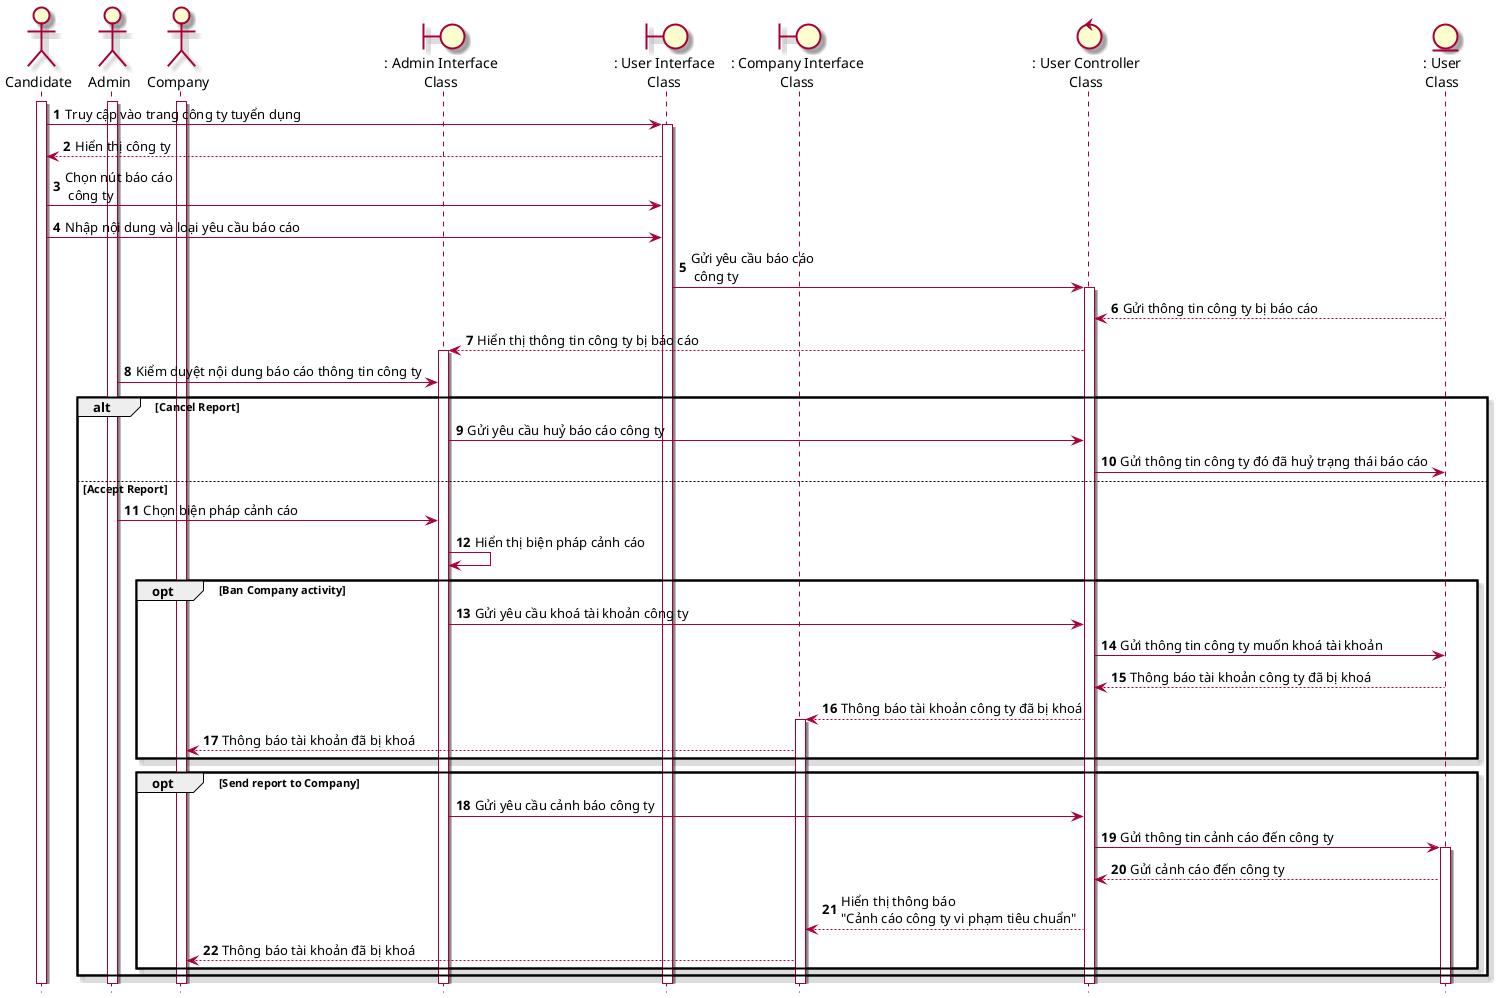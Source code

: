 @startuml SeqBaoCaoBaiDang
hide footbox
skin rose 
actor candidate as "Candidate"
actor admin as "Admin"
actor company as "Company"
boundary adminInterface as ": Admin Interface\nClass"
boundary userInterface as ": User Interface\nClass"
boundary companyInterface as ": Company Interface\nClass"
control userController as ": User Controller\nClass"
entity User as ": User\nClass"
candidate++
admin++
company++
autonumber
candidate-> userInterface++: Truy cập vào trang công ty tuyển dụng
userInterface--> candidate: Hiển thị công ty
candidate-> userInterface: Chọn nút báo cáo\n công ty
candidate-> userInterface: Nhập nội dung và loại yêu cầu báo cáo
userInterface-> userController++: Gửi yêu cầu báo cáo\n công ty
User --> userController: Gửi thông tin công ty bị báo cáo
userController--> adminInterface++: Hiển thị thông tin công ty bị báo cáo
admin -> adminInterface: Kiểm duyệt nội dung báo cáo thông tin công ty
alt Cancel Report
adminInterface -> userController: Gửi yêu cầu huỷ báo cáo công ty
userController -> User: Gửi thông tin công ty đó đã huỷ trạng thái báo cáo
else Accept Report
admin -> adminInterface: Chọn biện pháp cảnh cáo 
adminInterface -> adminInterface: Hiển thị biện pháp cảnh cáo
opt Ban Company activity
adminInterface -> userController: Gửi yêu cầu khoá tài khoản công ty
userController -> User: Gửi thông tin công ty muốn khoá tài khoản 
User --> userController: Thông báo tài khoản công ty đã bị khoá 
userController --> companyInterface++: Thông báo tài khoản công ty đã bị khoá 
companyInterface --> company: Thông báo tài khoản đã bị khoá
end
opt Send report to Company
adminInterface->userController: Gửi yêu cầu cảnh báo công ty
userController -> User++: Gửi thông tin cảnh cáo đến công ty
User --> userController: Gửi cảnh cáo đến công ty 
userController --> companyInterface: Hiển thị thông báo \n"Cảnh cáo công ty vi phạm tiêu chuẩn"
companyInterface --> company: Thông báo tài khoản đã bị khoá
end
end